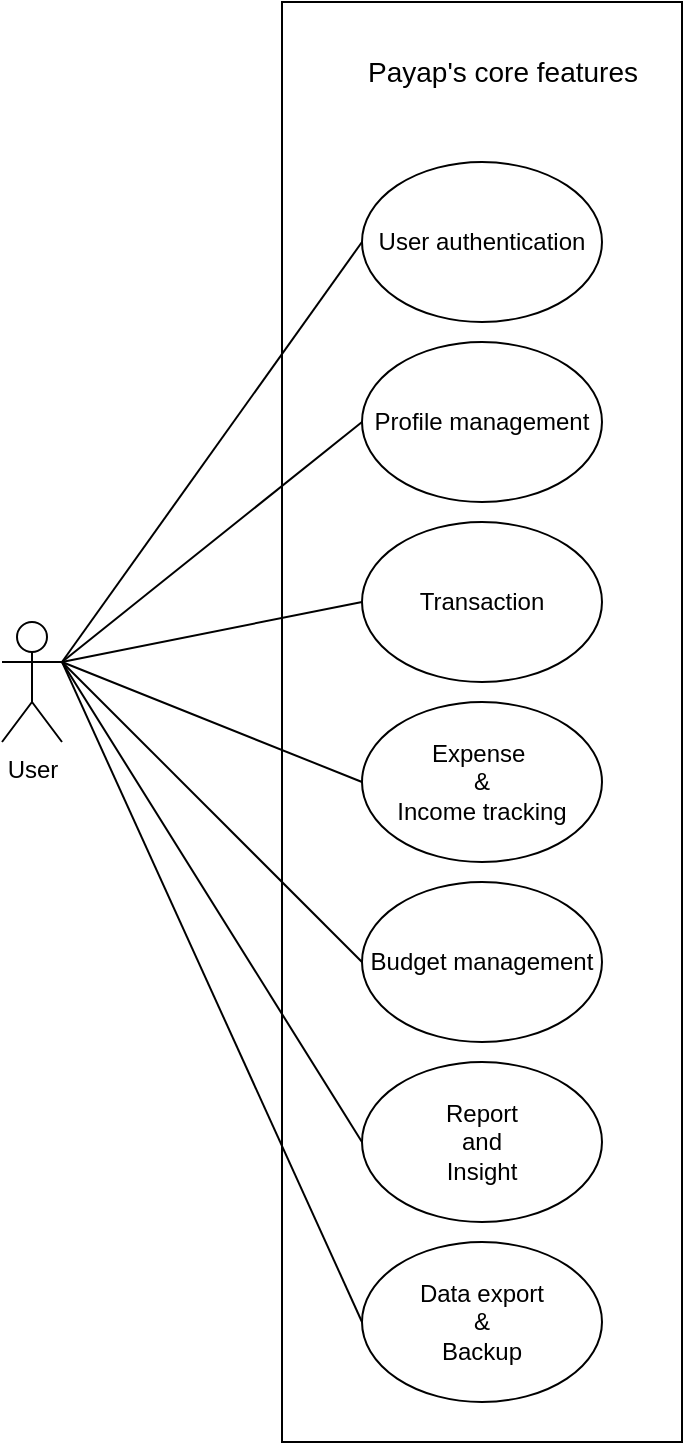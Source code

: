 <mxfile version="26.2.9">
  <diagram id="_A8ZcILHH6F1geFjESHm" name="Page-1">
    <mxGraphModel dx="1036" dy="1636" grid="1" gridSize="10" guides="1" tooltips="1" connect="1" arrows="1" fold="1" page="1" pageScale="1" pageWidth="850" pageHeight="1100" math="0" shadow="0">
      <root>
        <mxCell id="0" />
        <mxCell id="1" parent="0" />
        <mxCell id="vseLJTIOPumeEbozTWmA-1" value="User" style="shape=umlActor;verticalLabelPosition=bottom;verticalAlign=top;html=1;outlineConnect=0;" parent="1" vertex="1">
          <mxGeometry x="180" y="-770" width="30" height="60" as="geometry" />
        </mxCell>
        <mxCell id="vseLJTIOPumeEbozTWmA-3" value="User authentication" style="ellipse;whiteSpace=wrap;html=1;" parent="1" vertex="1">
          <mxGeometry x="360" y="-1000" width="120" height="80" as="geometry" />
        </mxCell>
        <mxCell id="vseLJTIOPumeEbozTWmA-4" value="Profile management" style="ellipse;whiteSpace=wrap;html=1;" parent="1" vertex="1">
          <mxGeometry x="360" y="-910" width="120" height="80" as="geometry" />
        </mxCell>
        <mxCell id="vseLJTIOPumeEbozTWmA-5" value="Expense&amp;nbsp;&lt;div&gt;&amp;amp;&lt;/div&gt;&lt;div&gt;Income tracking&lt;/div&gt;" style="ellipse;whiteSpace=wrap;html=1;" parent="1" vertex="1">
          <mxGeometry x="360" y="-730" width="120" height="80" as="geometry" />
        </mxCell>
        <mxCell id="vseLJTIOPumeEbozTWmA-6" value="Budget management" style="ellipse;whiteSpace=wrap;html=1;" parent="1" vertex="1">
          <mxGeometry x="360" y="-640" width="120" height="80" as="geometry" />
        </mxCell>
        <mxCell id="vseLJTIOPumeEbozTWmA-7" value="Report&lt;div&gt;and&lt;/div&gt;&lt;div&gt;Insight&lt;/div&gt;" style="ellipse;whiteSpace=wrap;html=1;" parent="1" vertex="1">
          <mxGeometry x="360" y="-550" width="120" height="80" as="geometry" />
        </mxCell>
        <mxCell id="vseLJTIOPumeEbozTWmA-8" value="Data export&lt;div&gt;&amp;amp;&lt;/div&gt;&lt;div&gt;Backup&lt;/div&gt;" style="ellipse;whiteSpace=wrap;html=1;" parent="1" vertex="1">
          <mxGeometry x="360" y="-460" width="120" height="80" as="geometry" />
        </mxCell>
        <mxCell id="vseLJTIOPumeEbozTWmA-20" value="" style="endArrow=none;html=1;rounded=0;entryX=0;entryY=0.5;entryDx=0;entryDy=0;" parent="1" target="vseLJTIOPumeEbozTWmA-3" edge="1">
          <mxGeometry width="50" height="50" relative="1" as="geometry">
            <mxPoint x="210" y="-750" as="sourcePoint" />
            <mxPoint x="330" y="-820" as="targetPoint" />
          </mxGeometry>
        </mxCell>
        <mxCell id="vseLJTIOPumeEbozTWmA-21" value="" style="endArrow=none;html=1;rounded=0;entryX=0;entryY=0.5;entryDx=0;entryDy=0;exitX=1;exitY=0.333;exitDx=0;exitDy=0;exitPerimeter=0;" parent="1" source="vseLJTIOPumeEbozTWmA-1" target="vseLJTIOPumeEbozTWmA-4" edge="1">
          <mxGeometry width="50" height="50" relative="1" as="geometry">
            <mxPoint x="220" y="-750" as="sourcePoint" />
            <mxPoint x="380" y="-960" as="targetPoint" />
          </mxGeometry>
        </mxCell>
        <mxCell id="vseLJTIOPumeEbozTWmA-22" value="" style="endArrow=none;html=1;rounded=0;entryX=0;entryY=0.5;entryDx=0;entryDy=0;" parent="1" target="vseLJTIOPumeEbozTWmA-5" edge="1">
          <mxGeometry width="50" height="50" relative="1" as="geometry">
            <mxPoint x="210" y="-750" as="sourcePoint" />
            <mxPoint x="390" y="-875" as="targetPoint" />
          </mxGeometry>
        </mxCell>
        <mxCell id="vseLJTIOPumeEbozTWmA-24" value="" style="endArrow=none;html=1;rounded=0;entryX=0;entryY=0.5;entryDx=0;entryDy=0;exitX=1;exitY=0.333;exitDx=0;exitDy=0;exitPerimeter=0;" parent="1" source="vseLJTIOPumeEbozTWmA-1" target="vseLJTIOPumeEbozTWmA-6" edge="1">
          <mxGeometry width="50" height="50" relative="1" as="geometry">
            <mxPoint x="240" y="-730" as="sourcePoint" />
            <mxPoint x="400" y="-940" as="targetPoint" />
          </mxGeometry>
        </mxCell>
        <mxCell id="vseLJTIOPumeEbozTWmA-25" value="" style="endArrow=none;html=1;rounded=0;entryX=0;entryY=0.5;entryDx=0;entryDy=0;exitX=1;exitY=0.333;exitDx=0;exitDy=0;exitPerimeter=0;" parent="1" source="vseLJTIOPumeEbozTWmA-1" target="vseLJTIOPumeEbozTWmA-7" edge="1">
          <mxGeometry width="50" height="50" relative="1" as="geometry">
            <mxPoint x="250" y="-720" as="sourcePoint" />
            <mxPoint x="410" y="-930" as="targetPoint" />
          </mxGeometry>
        </mxCell>
        <mxCell id="vseLJTIOPumeEbozTWmA-26" value="" style="endArrow=none;html=1;rounded=0;entryX=0;entryY=0.5;entryDx=0;entryDy=0;exitX=1;exitY=0.333;exitDx=0;exitDy=0;exitPerimeter=0;" parent="1" source="vseLJTIOPumeEbozTWmA-1" target="vseLJTIOPumeEbozTWmA-8" edge="1">
          <mxGeometry width="50" height="50" relative="1" as="geometry">
            <mxPoint x="260" y="-710" as="sourcePoint" />
            <mxPoint x="420" y="-920" as="targetPoint" />
          </mxGeometry>
        </mxCell>
        <mxCell id="vseLJTIOPumeEbozTWmA-27" value="&lt;font style=&quot;font-size: 14px;&quot;&gt;Payap&#39;s core features&lt;/font&gt;" style="text;html=1;align=center;verticalAlign=middle;resizable=0;points=[];autosize=1;strokeColor=none;fillColor=none;" parent="1" vertex="1">
          <mxGeometry x="350" y="-1060" width="160" height="30" as="geometry" />
        </mxCell>
        <mxCell id="UtUoHx78VdA8i8aFVQQR-1" value="Transaction" style="ellipse;whiteSpace=wrap;html=1;" parent="1" vertex="1">
          <mxGeometry x="360" y="-820" width="120" height="80" as="geometry" />
        </mxCell>
        <mxCell id="UtUoHx78VdA8i8aFVQQR-2" value="" style="endArrow=none;html=1;rounded=0;entryX=0;entryY=0.5;entryDx=0;entryDy=0;exitX=1;exitY=0.333;exitDx=0;exitDy=0;exitPerimeter=0;" parent="1" source="vseLJTIOPumeEbozTWmA-1" target="UtUoHx78VdA8i8aFVQQR-1" edge="1">
          <mxGeometry width="50" height="50" relative="1" as="geometry">
            <mxPoint x="210" y="-750" as="sourcePoint" />
            <mxPoint x="450" y="-660" as="targetPoint" />
          </mxGeometry>
        </mxCell>
        <mxCell id="UtUoHx78VdA8i8aFVQQR-3" value="" style="rounded=0;whiteSpace=wrap;html=1;fillColor=none;" parent="1" vertex="1">
          <mxGeometry x="320" y="-1080" width="200" height="720" as="geometry" />
        </mxCell>
      </root>
    </mxGraphModel>
  </diagram>
</mxfile>
